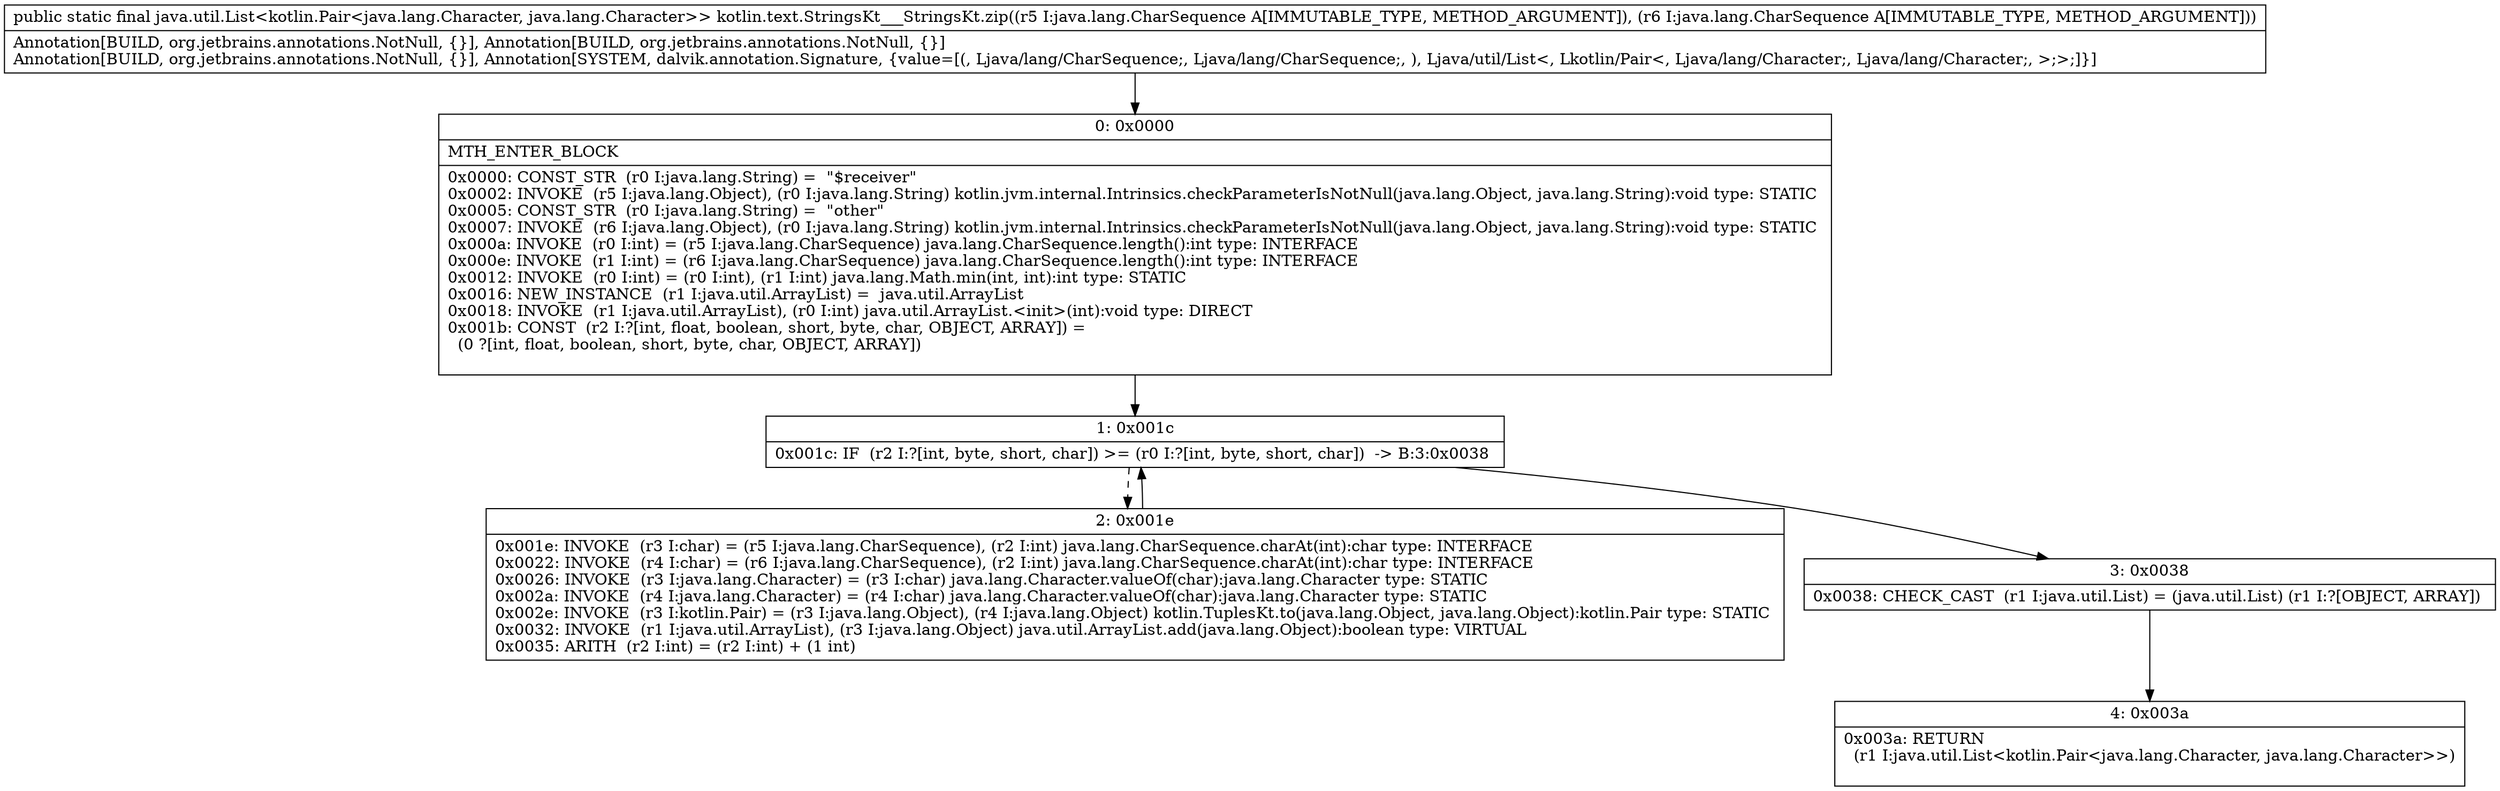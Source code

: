 digraph "CFG forkotlin.text.StringsKt___StringsKt.zip(Ljava\/lang\/CharSequence;Ljava\/lang\/CharSequence;)Ljava\/util\/List;" {
Node_0 [shape=record,label="{0\:\ 0x0000|MTH_ENTER_BLOCK\l|0x0000: CONST_STR  (r0 I:java.lang.String) =  \"$receiver\" \l0x0002: INVOKE  (r5 I:java.lang.Object), (r0 I:java.lang.String) kotlin.jvm.internal.Intrinsics.checkParameterIsNotNull(java.lang.Object, java.lang.String):void type: STATIC \l0x0005: CONST_STR  (r0 I:java.lang.String) =  \"other\" \l0x0007: INVOKE  (r6 I:java.lang.Object), (r0 I:java.lang.String) kotlin.jvm.internal.Intrinsics.checkParameterIsNotNull(java.lang.Object, java.lang.String):void type: STATIC \l0x000a: INVOKE  (r0 I:int) = (r5 I:java.lang.CharSequence) java.lang.CharSequence.length():int type: INTERFACE \l0x000e: INVOKE  (r1 I:int) = (r6 I:java.lang.CharSequence) java.lang.CharSequence.length():int type: INTERFACE \l0x0012: INVOKE  (r0 I:int) = (r0 I:int), (r1 I:int) java.lang.Math.min(int, int):int type: STATIC \l0x0016: NEW_INSTANCE  (r1 I:java.util.ArrayList) =  java.util.ArrayList \l0x0018: INVOKE  (r1 I:java.util.ArrayList), (r0 I:int) java.util.ArrayList.\<init\>(int):void type: DIRECT \l0x001b: CONST  (r2 I:?[int, float, boolean, short, byte, char, OBJECT, ARRAY]) = \l  (0 ?[int, float, boolean, short, byte, char, OBJECT, ARRAY])\l \l}"];
Node_1 [shape=record,label="{1\:\ 0x001c|0x001c: IF  (r2 I:?[int, byte, short, char]) \>= (r0 I:?[int, byte, short, char])  \-\> B:3:0x0038 \l}"];
Node_2 [shape=record,label="{2\:\ 0x001e|0x001e: INVOKE  (r3 I:char) = (r5 I:java.lang.CharSequence), (r2 I:int) java.lang.CharSequence.charAt(int):char type: INTERFACE \l0x0022: INVOKE  (r4 I:char) = (r6 I:java.lang.CharSequence), (r2 I:int) java.lang.CharSequence.charAt(int):char type: INTERFACE \l0x0026: INVOKE  (r3 I:java.lang.Character) = (r3 I:char) java.lang.Character.valueOf(char):java.lang.Character type: STATIC \l0x002a: INVOKE  (r4 I:java.lang.Character) = (r4 I:char) java.lang.Character.valueOf(char):java.lang.Character type: STATIC \l0x002e: INVOKE  (r3 I:kotlin.Pair) = (r3 I:java.lang.Object), (r4 I:java.lang.Object) kotlin.TuplesKt.to(java.lang.Object, java.lang.Object):kotlin.Pair type: STATIC \l0x0032: INVOKE  (r1 I:java.util.ArrayList), (r3 I:java.lang.Object) java.util.ArrayList.add(java.lang.Object):boolean type: VIRTUAL \l0x0035: ARITH  (r2 I:int) = (r2 I:int) + (1 int) \l}"];
Node_3 [shape=record,label="{3\:\ 0x0038|0x0038: CHECK_CAST  (r1 I:java.util.List) = (java.util.List) (r1 I:?[OBJECT, ARRAY]) \l}"];
Node_4 [shape=record,label="{4\:\ 0x003a|0x003a: RETURN  \l  (r1 I:java.util.List\<kotlin.Pair\<java.lang.Character, java.lang.Character\>\>)\l \l}"];
MethodNode[shape=record,label="{public static final java.util.List\<kotlin.Pair\<java.lang.Character, java.lang.Character\>\> kotlin.text.StringsKt___StringsKt.zip((r5 I:java.lang.CharSequence A[IMMUTABLE_TYPE, METHOD_ARGUMENT]), (r6 I:java.lang.CharSequence A[IMMUTABLE_TYPE, METHOD_ARGUMENT]))  | Annotation[BUILD, org.jetbrains.annotations.NotNull, \{\}], Annotation[BUILD, org.jetbrains.annotations.NotNull, \{\}]\lAnnotation[BUILD, org.jetbrains.annotations.NotNull, \{\}], Annotation[SYSTEM, dalvik.annotation.Signature, \{value=[(, Ljava\/lang\/CharSequence;, Ljava\/lang\/CharSequence;, ), Ljava\/util\/List\<, Lkotlin\/Pair\<, Ljava\/lang\/Character;, Ljava\/lang\/Character;, \>;\>;]\}]\l}"];
MethodNode -> Node_0;
Node_0 -> Node_1;
Node_1 -> Node_2[style=dashed];
Node_1 -> Node_3;
Node_2 -> Node_1;
Node_3 -> Node_4;
}

